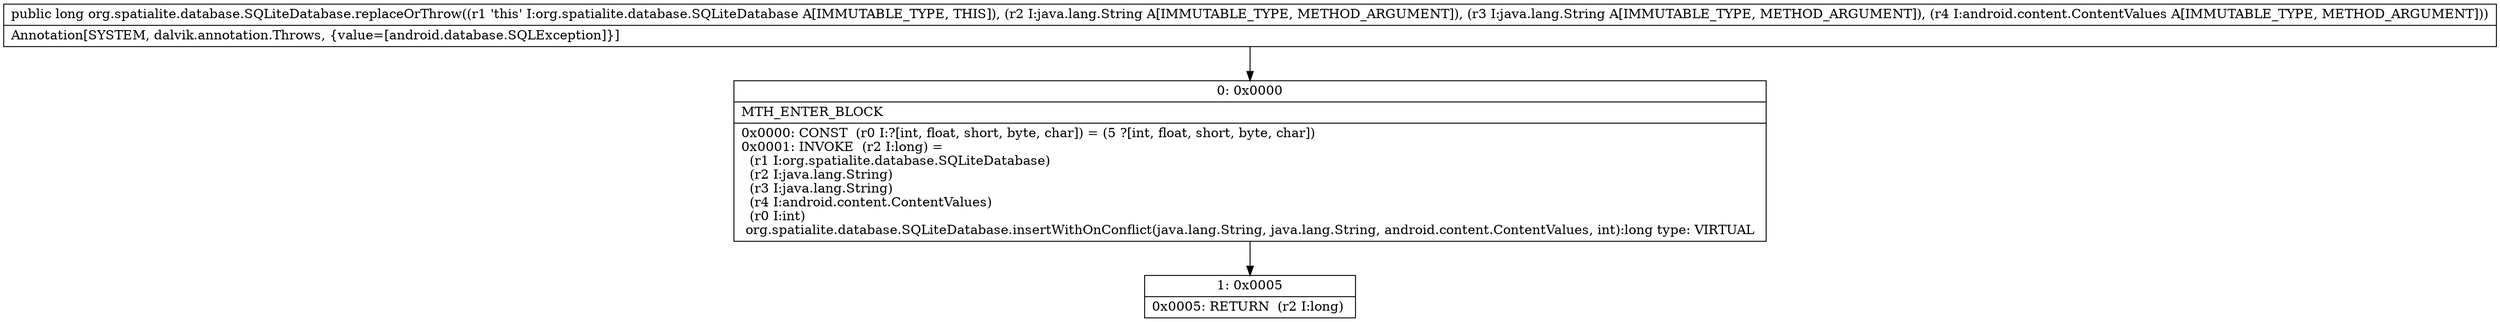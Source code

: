 digraph "CFG fororg.spatialite.database.SQLiteDatabase.replaceOrThrow(Ljava\/lang\/String;Ljava\/lang\/String;Landroid\/content\/ContentValues;)J" {
Node_0 [shape=record,label="{0\:\ 0x0000|MTH_ENTER_BLOCK\l|0x0000: CONST  (r0 I:?[int, float, short, byte, char]) = (5 ?[int, float, short, byte, char]) \l0x0001: INVOKE  (r2 I:long) = \l  (r1 I:org.spatialite.database.SQLiteDatabase)\l  (r2 I:java.lang.String)\l  (r3 I:java.lang.String)\l  (r4 I:android.content.ContentValues)\l  (r0 I:int)\l org.spatialite.database.SQLiteDatabase.insertWithOnConflict(java.lang.String, java.lang.String, android.content.ContentValues, int):long type: VIRTUAL \l}"];
Node_1 [shape=record,label="{1\:\ 0x0005|0x0005: RETURN  (r2 I:long) \l}"];
MethodNode[shape=record,label="{public long org.spatialite.database.SQLiteDatabase.replaceOrThrow((r1 'this' I:org.spatialite.database.SQLiteDatabase A[IMMUTABLE_TYPE, THIS]), (r2 I:java.lang.String A[IMMUTABLE_TYPE, METHOD_ARGUMENT]), (r3 I:java.lang.String A[IMMUTABLE_TYPE, METHOD_ARGUMENT]), (r4 I:android.content.ContentValues A[IMMUTABLE_TYPE, METHOD_ARGUMENT]))  | Annotation[SYSTEM, dalvik.annotation.Throws, \{value=[android.database.SQLException]\}]\l}"];
MethodNode -> Node_0;
Node_0 -> Node_1;
}

